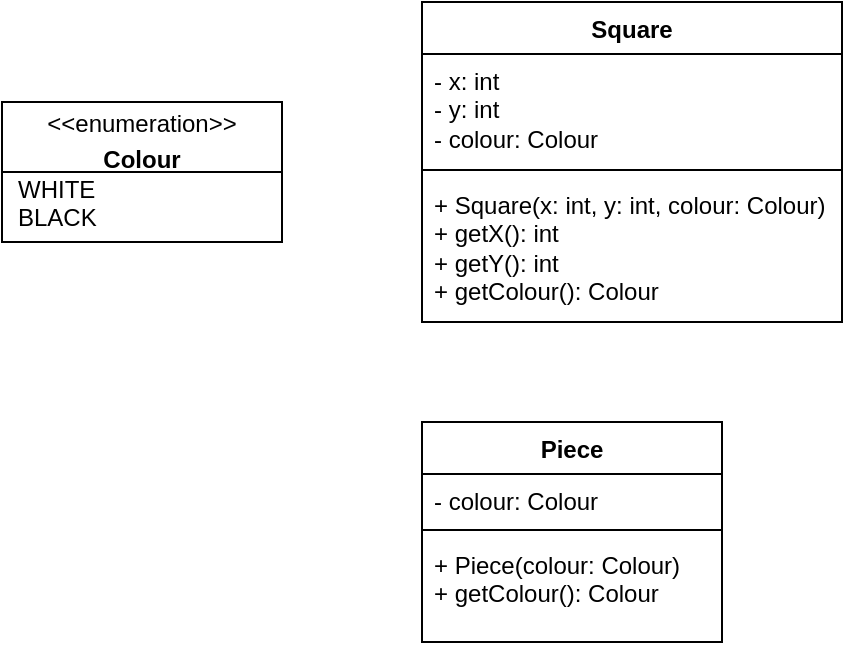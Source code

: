<mxfile version="24.0.0" type="github">
  <diagram id="C5RBs43oDa-KdzZeNtuy" name="Page-1">
    <mxGraphModel dx="1344" dy="690" grid="1" gridSize="10" guides="1" tooltips="1" connect="1" arrows="1" fold="1" page="1" pageScale="1" pageWidth="827" pageHeight="1169" math="0" shadow="0">
      <root>
        <mxCell id="WIyWlLk6GJQsqaUBKTNV-0" />
        <mxCell id="WIyWlLk6GJQsqaUBKTNV-1" parent="WIyWlLk6GJQsqaUBKTNV-0" />
        <mxCell id="TXPaqa8bIgGZcqMVCtKA-0" value="Square" style="swimlane;fontStyle=1;align=center;verticalAlign=top;childLayout=stackLayout;horizontal=1;startSize=26;horizontalStack=0;resizeParent=1;resizeParentMax=0;resizeLast=0;collapsible=1;marginBottom=0;whiteSpace=wrap;html=1;" vertex="1" parent="WIyWlLk6GJQsqaUBKTNV-1">
          <mxGeometry x="310" y="80" width="210" height="160" as="geometry" />
        </mxCell>
        <mxCell id="TXPaqa8bIgGZcqMVCtKA-1" value="- x: int&lt;div&gt;- y: int&lt;br&gt;&lt;/div&gt;&lt;div&gt;- colour: Colour&lt;/div&gt;" style="text;strokeColor=none;fillColor=none;align=left;verticalAlign=top;spacingLeft=4;spacingRight=4;overflow=hidden;rotatable=0;points=[[0,0.5],[1,0.5]];portConstraint=eastwest;whiteSpace=wrap;html=1;" vertex="1" parent="TXPaqa8bIgGZcqMVCtKA-0">
          <mxGeometry y="26" width="210" height="54" as="geometry" />
        </mxCell>
        <mxCell id="TXPaqa8bIgGZcqMVCtKA-2" value="" style="line;strokeWidth=1;fillColor=none;align=left;verticalAlign=middle;spacingTop=-1;spacingLeft=3;spacingRight=3;rotatable=0;labelPosition=right;points=[];portConstraint=eastwest;strokeColor=inherit;" vertex="1" parent="TXPaqa8bIgGZcqMVCtKA-0">
          <mxGeometry y="80" width="210" height="8" as="geometry" />
        </mxCell>
        <mxCell id="TXPaqa8bIgGZcqMVCtKA-3" value="&lt;div&gt;&lt;span style=&quot;background-color: initial;&quot;&gt;+ Square(x: int, y: int, colour: Colour)&lt;/span&gt;&lt;/div&gt;&lt;div&gt;&lt;span style=&quot;background-color: initial;&quot;&gt;+ getX(): int&lt;/span&gt;&lt;br&gt;&lt;/div&gt;&lt;div&gt;+ getY(): int&lt;br&gt;&lt;/div&gt;&lt;div&gt;+ getColour(): Colour&lt;/div&gt;" style="text;strokeColor=none;fillColor=none;align=left;verticalAlign=top;spacingLeft=4;spacingRight=4;overflow=hidden;rotatable=0;points=[[0,0.5],[1,0.5]];portConstraint=eastwest;whiteSpace=wrap;html=1;" vertex="1" parent="TXPaqa8bIgGZcqMVCtKA-0">
          <mxGeometry y="88" width="210" height="72" as="geometry" />
        </mxCell>
        <mxCell id="TXPaqa8bIgGZcqMVCtKA-4" value="&lt;p style=&quot;margin:0px;margin-top:4px;text-align:center;&quot;&gt;&amp;lt;&amp;lt;enumeration&amp;gt;&amp;gt;&lt;/p&gt;&lt;p style=&quot;margin:0px;margin-top:4px;text-align:center;&quot;&gt;&lt;b&gt;Colour&lt;/b&gt;&lt;br&gt;&lt;/p&gt;&lt;p style=&quot;margin:0px;margin-left:8px;text-align:left;&quot;&gt;WHITE&lt;br&gt;BLACK&lt;/p&gt;" style="shape=rect;html=1;overflow=fill;whiteSpace=wrap;" vertex="1" parent="WIyWlLk6GJQsqaUBKTNV-1">
          <mxGeometry x="100" y="130" width="140" height="70" as="geometry" />
        </mxCell>
        <mxCell id="TXPaqa8bIgGZcqMVCtKA-5" value="" style="endArrow=none;html=1;rounded=0;exitX=0;exitY=0.5;exitDx=0;exitDy=0;entryX=1;entryY=0.5;entryDx=0;entryDy=0;" edge="1" parent="WIyWlLk6GJQsqaUBKTNV-1" source="TXPaqa8bIgGZcqMVCtKA-4" target="TXPaqa8bIgGZcqMVCtKA-4">
          <mxGeometry width="50" height="50" relative="1" as="geometry">
            <mxPoint x="550" y="180" as="sourcePoint" />
            <mxPoint x="600" y="130" as="targetPoint" />
            <Array as="points" />
          </mxGeometry>
        </mxCell>
        <mxCell id="TXPaqa8bIgGZcqMVCtKA-6" value="Piece" style="swimlane;fontStyle=1;align=center;verticalAlign=top;childLayout=stackLayout;horizontal=1;startSize=26;horizontalStack=0;resizeParent=1;resizeParentMax=0;resizeLast=0;collapsible=1;marginBottom=0;whiteSpace=wrap;html=1;" vertex="1" parent="WIyWlLk6GJQsqaUBKTNV-1">
          <mxGeometry x="310" y="290" width="150" height="110" as="geometry" />
        </mxCell>
        <mxCell id="TXPaqa8bIgGZcqMVCtKA-7" value="&lt;div&gt;&lt;span style=&quot;background-color: initial;&quot;&gt;- colour: Colour&lt;/span&gt;&lt;br&gt;&lt;/div&gt;" style="text;strokeColor=none;fillColor=none;align=left;verticalAlign=top;spacingLeft=4;spacingRight=4;overflow=hidden;rotatable=0;points=[[0,0.5],[1,0.5]];portConstraint=eastwest;whiteSpace=wrap;html=1;" vertex="1" parent="TXPaqa8bIgGZcqMVCtKA-6">
          <mxGeometry y="26" width="150" height="24" as="geometry" />
        </mxCell>
        <mxCell id="TXPaqa8bIgGZcqMVCtKA-8" value="" style="line;strokeWidth=1;fillColor=none;align=left;verticalAlign=middle;spacingTop=-1;spacingLeft=3;spacingRight=3;rotatable=0;labelPosition=right;points=[];portConstraint=eastwest;strokeColor=inherit;" vertex="1" parent="TXPaqa8bIgGZcqMVCtKA-6">
          <mxGeometry y="50" width="150" height="8" as="geometry" />
        </mxCell>
        <mxCell id="TXPaqa8bIgGZcqMVCtKA-9" value="&lt;div&gt;&lt;span style=&quot;background-color: initial;&quot;&gt;+ Piece(colour: Colour)&lt;/span&gt;&lt;/div&gt;&lt;div&gt;&lt;span style=&quot;background-color: initial;&quot;&gt;+ getColour(): Colour&lt;span style=&quot;white-space: pre;&quot;&gt;&#x9;&lt;/span&gt;&lt;/span&gt;&lt;br&gt;&lt;/div&gt;" style="text;strokeColor=none;fillColor=none;align=left;verticalAlign=top;spacingLeft=4;spacingRight=4;overflow=hidden;rotatable=0;points=[[0,0.5],[1,0.5]];portConstraint=eastwest;whiteSpace=wrap;html=1;" vertex="1" parent="TXPaqa8bIgGZcqMVCtKA-6">
          <mxGeometry y="58" width="150" height="52" as="geometry" />
        </mxCell>
      </root>
    </mxGraphModel>
  </diagram>
</mxfile>
